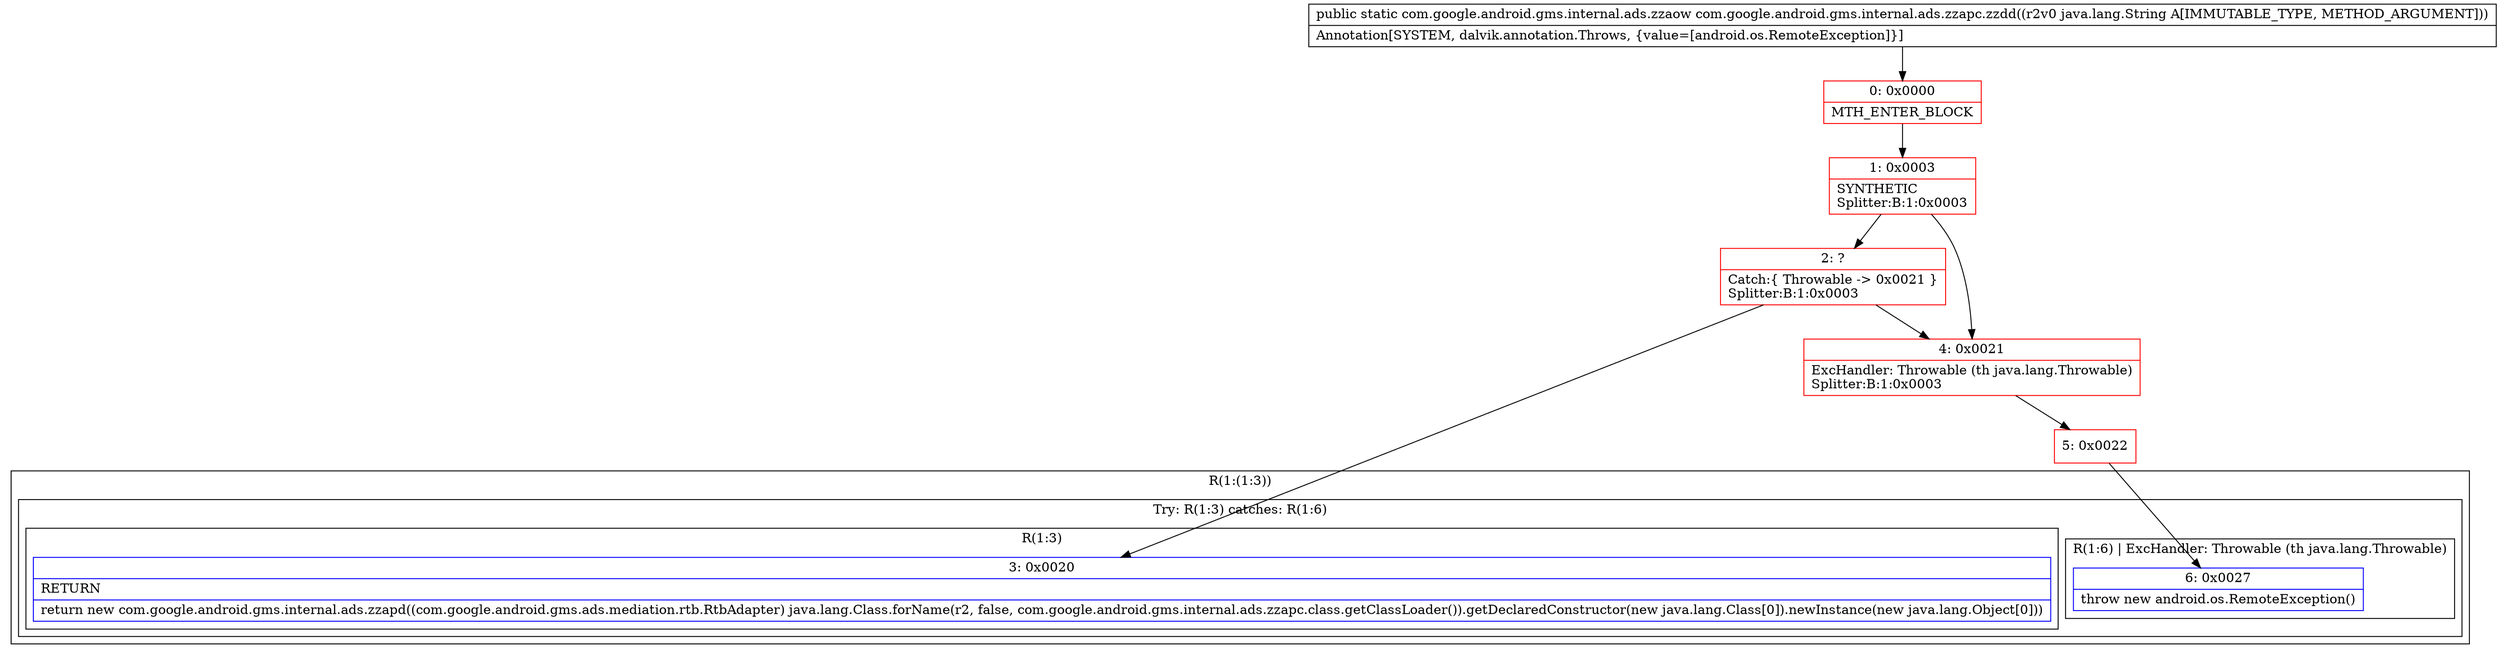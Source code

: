 digraph "CFG forcom.google.android.gms.internal.ads.zzapc.zzdd(Ljava\/lang\/String;)Lcom\/google\/android\/gms\/internal\/ads\/zzaow;" {
subgraph cluster_Region_1041579379 {
label = "R(1:(1:3))";
node [shape=record,color=blue];
subgraph cluster_TryCatchRegion_929275157 {
label = "Try: R(1:3) catches: R(1:6)";
node [shape=record,color=blue];
subgraph cluster_Region_1173516316 {
label = "R(1:3)";
node [shape=record,color=blue];
Node_3 [shape=record,label="{3\:\ 0x0020|RETURN\l|return new com.google.android.gms.internal.ads.zzapd((com.google.android.gms.ads.mediation.rtb.RtbAdapter) java.lang.Class.forName(r2, false, com.google.android.gms.internal.ads.zzapc.class.getClassLoader()).getDeclaredConstructor(new java.lang.Class[0]).newInstance(new java.lang.Object[0]))\l}"];
}
subgraph cluster_Region_709098574 {
label = "R(1:6) | ExcHandler: Throwable (th java.lang.Throwable)\l";
node [shape=record,color=blue];
Node_6 [shape=record,label="{6\:\ 0x0027|throw new android.os.RemoteException()\l}"];
}
}
}
subgraph cluster_Region_709098574 {
label = "R(1:6) | ExcHandler: Throwable (th java.lang.Throwable)\l";
node [shape=record,color=blue];
Node_6 [shape=record,label="{6\:\ 0x0027|throw new android.os.RemoteException()\l}"];
}
Node_0 [shape=record,color=red,label="{0\:\ 0x0000|MTH_ENTER_BLOCK\l}"];
Node_1 [shape=record,color=red,label="{1\:\ 0x0003|SYNTHETIC\lSplitter:B:1:0x0003\l}"];
Node_2 [shape=record,color=red,label="{2\:\ ?|Catch:\{ Throwable \-\> 0x0021 \}\lSplitter:B:1:0x0003\l}"];
Node_4 [shape=record,color=red,label="{4\:\ 0x0021|ExcHandler: Throwable (th java.lang.Throwable)\lSplitter:B:1:0x0003\l}"];
Node_5 [shape=record,color=red,label="{5\:\ 0x0022}"];
MethodNode[shape=record,label="{public static com.google.android.gms.internal.ads.zzaow com.google.android.gms.internal.ads.zzapc.zzdd((r2v0 java.lang.String A[IMMUTABLE_TYPE, METHOD_ARGUMENT]))  | Annotation[SYSTEM, dalvik.annotation.Throws, \{value=[android.os.RemoteException]\}]\l}"];
MethodNode -> Node_0;
Node_0 -> Node_1;
Node_1 -> Node_2;
Node_1 -> Node_4;
Node_2 -> Node_3;
Node_2 -> Node_4;
Node_4 -> Node_5;
Node_5 -> Node_6;
}

